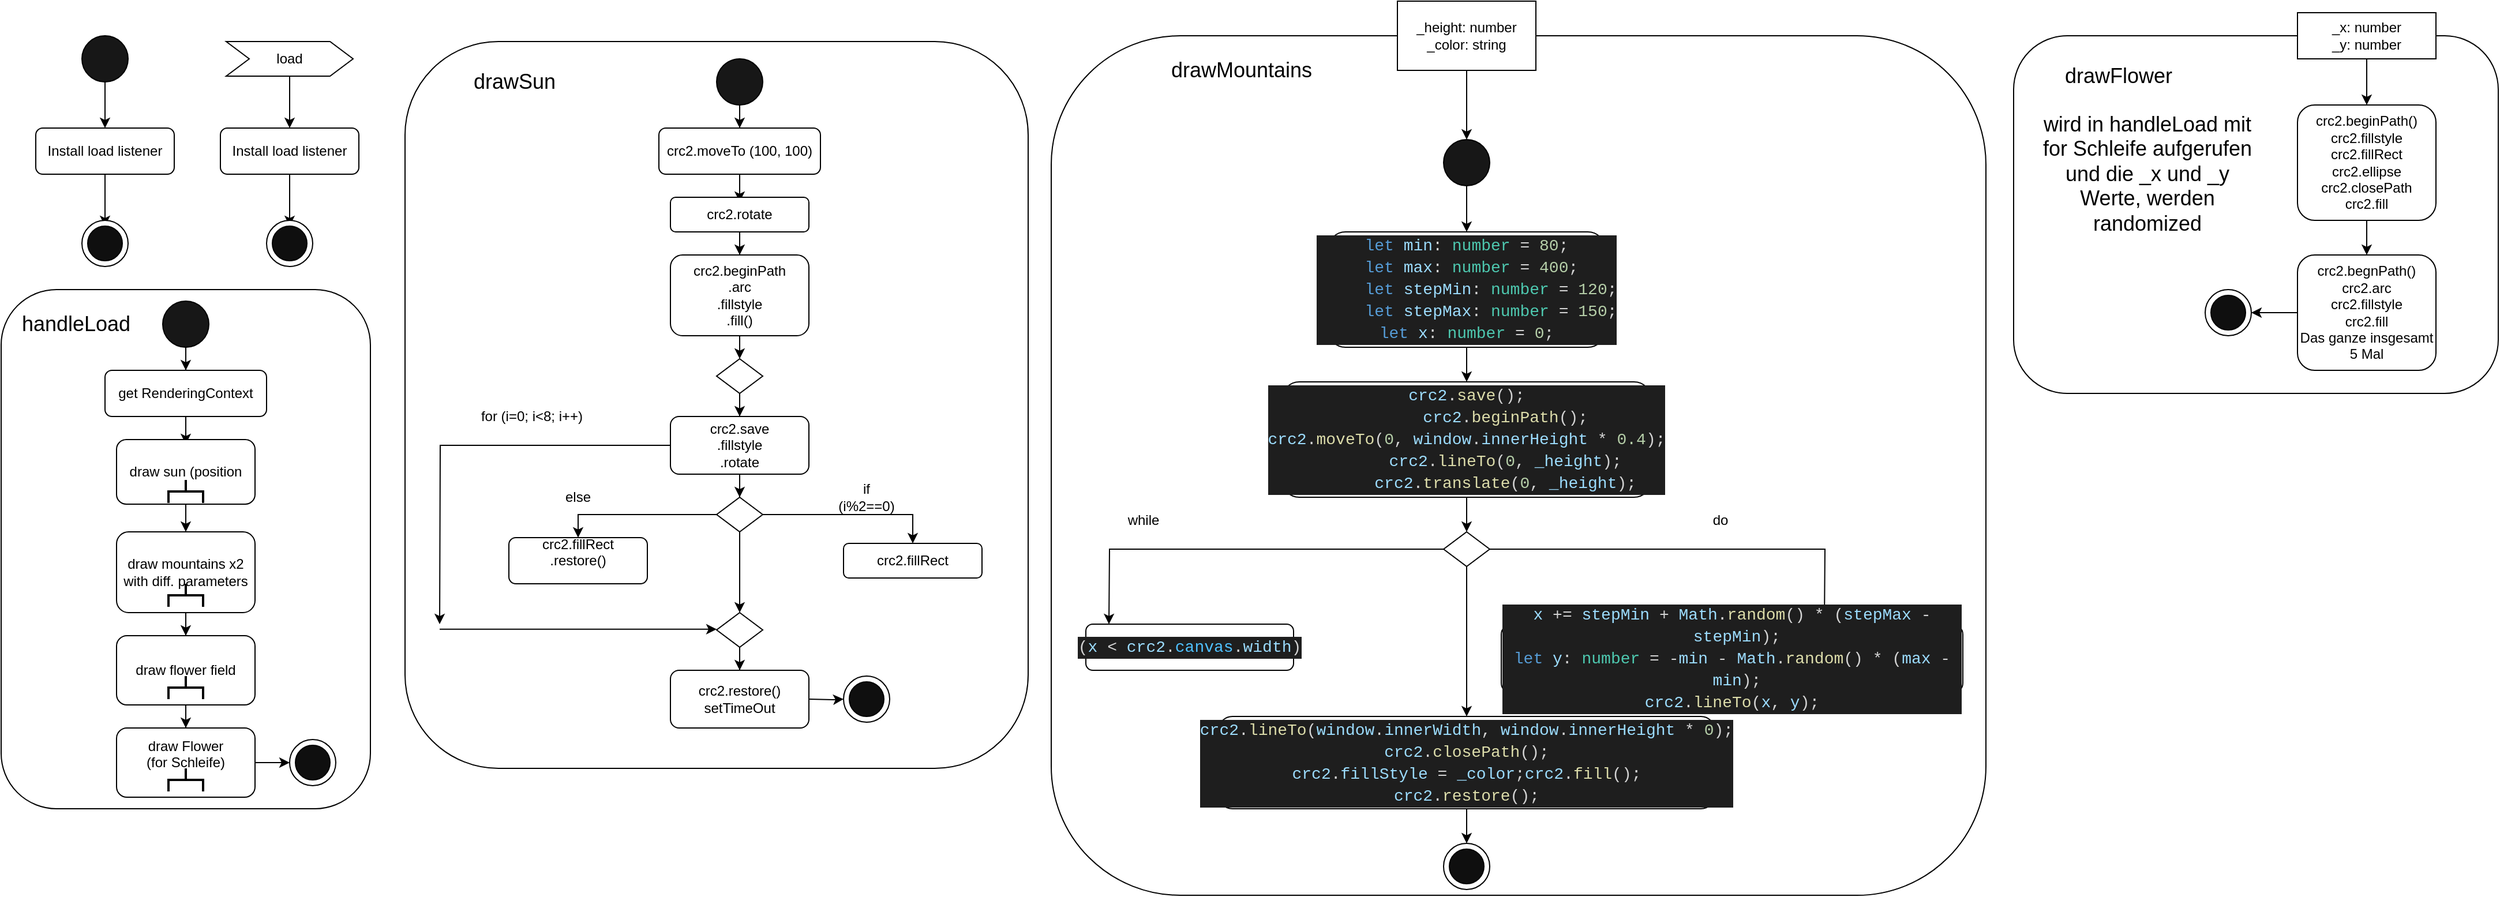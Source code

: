 <mxfile version="14.6.13" type="github">
  <diagram id="giCjuYnIPu_jc2Wl375O" name="Page-1">
    <mxGraphModel dx="992" dy="1100" grid="1" gridSize="10" guides="1" tooltips="1" connect="1" arrows="1" fold="1" page="1" pageScale="1" pageWidth="1169" pageHeight="827" background="none" math="0" shadow="0">
      <root>
        <mxCell id="0" />
        <mxCell id="1" parent="0" />
        <mxCell id="ze6vVhQXxu--CzoZNEg1-6" style="edgeStyle=orthogonalEdgeStyle;rounded=0;orthogonalLoop=1;jettySize=auto;html=1;" parent="1" source="ze6vVhQXxu--CzoZNEg1-1" target="ze6vVhQXxu--CzoZNEg1-5" edge="1">
          <mxGeometry relative="1" as="geometry" />
        </mxCell>
        <mxCell id="ze6vVhQXxu--CzoZNEg1-1" value="" style="ellipse;whiteSpace=wrap;html=1;aspect=fixed;fillColor=#171717;" parent="1" vertex="1">
          <mxGeometry x="80" y="40" width="40" height="40" as="geometry" />
        </mxCell>
        <mxCell id="ze6vVhQXxu--CzoZNEg1-9" style="edgeStyle=orthogonalEdgeStyle;rounded=0;orthogonalLoop=1;jettySize=auto;html=1;entryX=0.5;entryY=0;entryDx=0;entryDy=0;" parent="1" source="ze6vVhQXxu--CzoZNEg1-5" target="ze6vVhQXxu--CzoZNEg1-8" edge="1">
          <mxGeometry relative="1" as="geometry" />
        </mxCell>
        <mxCell id="ze6vVhQXxu--CzoZNEg1-5" value="Install load listener" style="rounded=1;whiteSpace=wrap;html=1;fillColor=#FFFFFF;" parent="1" vertex="1">
          <mxGeometry x="40" y="120" width="120" height="40" as="geometry" />
        </mxCell>
        <mxCell id="ze6vVhQXxu--CzoZNEg1-7" value="" style="ellipse;whiteSpace=wrap;html=1;aspect=fixed;fillColor=#FFFFFF;" parent="1" vertex="1">
          <mxGeometry x="80" y="200" width="40" height="40" as="geometry" />
        </mxCell>
        <mxCell id="ze6vVhQXxu--CzoZNEg1-8" value="" style="ellipse;whiteSpace=wrap;html=1;aspect=fixed;fillColor=#0F0F0F;" parent="1" vertex="1">
          <mxGeometry x="85" y="205" width="30" height="30" as="geometry" />
        </mxCell>
        <mxCell id="ze6vVhQXxu--CzoZNEg1-10" style="edgeStyle=orthogonalEdgeStyle;rounded=0;orthogonalLoop=1;jettySize=auto;html=1;entryX=0.5;entryY=0;entryDx=0;entryDy=0;" parent="1" source="ze6vVhQXxu--CzoZNEg1-11" edge="1">
          <mxGeometry relative="1" as="geometry">
            <mxPoint x="260" y="205" as="targetPoint" />
          </mxGeometry>
        </mxCell>
        <mxCell id="ze6vVhQXxu--CzoZNEg1-11" value="Install load listener" style="rounded=1;whiteSpace=wrap;html=1;fillColor=#FFFFFF;" parent="1" vertex="1">
          <mxGeometry x="200" y="120" width="120" height="40" as="geometry" />
        </mxCell>
        <mxCell id="ze6vVhQXxu--CzoZNEg1-12" value="" style="ellipse;whiteSpace=wrap;html=1;aspect=fixed;fillColor=#FFFFFF;" parent="1" vertex="1">
          <mxGeometry x="240" y="200" width="40" height="40" as="geometry" />
        </mxCell>
        <mxCell id="ze6vVhQXxu--CzoZNEg1-13" value="" style="ellipse;whiteSpace=wrap;html=1;aspect=fixed;fillColor=#0F0F0F;" parent="1" vertex="1">
          <mxGeometry x="245" y="205" width="30" height="30" as="geometry" />
        </mxCell>
        <mxCell id="ze6vVhQXxu--CzoZNEg1-18" style="edgeStyle=orthogonalEdgeStyle;rounded=0;orthogonalLoop=1;jettySize=auto;html=1;" parent="1" source="ze6vVhQXxu--CzoZNEg1-14" target="ze6vVhQXxu--CzoZNEg1-11" edge="1">
          <mxGeometry relative="1" as="geometry" />
        </mxCell>
        <mxCell id="ze6vVhQXxu--CzoZNEg1-14" value="load" style="shape=step;perimeter=stepPerimeter;whiteSpace=wrap;html=1;fixedSize=1;fillColor=#FFFFFF;" parent="1" vertex="1">
          <mxGeometry x="205" y="45" width="110" height="30" as="geometry" />
        </mxCell>
        <mxCell id="ze6vVhQXxu--CzoZNEg1-19" value="" style="rounded=1;whiteSpace=wrap;html=1;fillColor=#FFFFFF;" parent="1" vertex="1">
          <mxGeometry x="10" y="260" width="320" height="450" as="geometry" />
        </mxCell>
        <mxCell id="ze6vVhQXxu--CzoZNEg1-20" value="&lt;font style=&quot;font-size: 18px&quot;&gt;handleLoad&lt;/font&gt;" style="text;html=1;strokeColor=none;fillColor=none;align=center;verticalAlign=middle;whiteSpace=wrap;rounded=0;" parent="1" vertex="1">
          <mxGeometry x="30" y="280" width="90" height="20" as="geometry" />
        </mxCell>
        <mxCell id="ze6vVhQXxu--CzoZNEg1-21" style="edgeStyle=orthogonalEdgeStyle;rounded=0;orthogonalLoop=1;jettySize=auto;html=1;" parent="1" source="ze6vVhQXxu--CzoZNEg1-22" target="ze6vVhQXxu--CzoZNEg1-23" edge="1">
          <mxGeometry relative="1" as="geometry" />
        </mxCell>
        <mxCell id="ze6vVhQXxu--CzoZNEg1-22" value="" style="ellipse;whiteSpace=wrap;html=1;aspect=fixed;fillColor=#171717;" parent="1" vertex="1">
          <mxGeometry x="150" y="270" width="40" height="40" as="geometry" />
        </mxCell>
        <mxCell id="ze6vVhQXxu--CzoZNEg1-25" value="" style="edgeStyle=orthogonalEdgeStyle;rounded=0;orthogonalLoop=1;jettySize=auto;html=1;" parent="1" source="ze6vVhQXxu--CzoZNEg1-23" edge="1">
          <mxGeometry relative="1" as="geometry">
            <mxPoint x="170" y="394.0" as="targetPoint" />
          </mxGeometry>
        </mxCell>
        <mxCell id="ze6vVhQXxu--CzoZNEg1-23" value="get RenderingContext" style="rounded=1;whiteSpace=wrap;html=1;fillColor=#FFFFFF;" parent="1" vertex="1">
          <mxGeometry x="100" y="330" width="140" height="40" as="geometry" />
        </mxCell>
        <mxCell id="ze6vVhQXxu--CzoZNEg1-30" value="" style="edgeStyle=orthogonalEdgeStyle;rounded=0;orthogonalLoop=1;jettySize=auto;html=1;" parent="1" source="ze6vVhQXxu--CzoZNEg1-26" target="ze6vVhQXxu--CzoZNEg1-29" edge="1">
          <mxGeometry relative="1" as="geometry" />
        </mxCell>
        <mxCell id="ze6vVhQXxu--CzoZNEg1-26" value="draw sun (position&lt;br&gt;" style="whiteSpace=wrap;html=1;rounded=1;fillColor=#FFFFFF;" parent="1" vertex="1">
          <mxGeometry x="110" y="390" width="120" height="56" as="geometry" />
        </mxCell>
        <mxCell id="ze6vVhQXxu--CzoZNEg1-28" value="" style="strokeWidth=2;html=1;shape=mxgraph.flowchart.annotation_2;align=left;labelPosition=right;pointerEvents=1;fillColor=#FFFFFF;rotation=90;" parent="1" vertex="1">
          <mxGeometry x="160" y="420" width="20" height="30" as="geometry" />
        </mxCell>
        <mxCell id="ze6vVhQXxu--CzoZNEg1-34" value="" style="edgeStyle=orthogonalEdgeStyle;rounded=0;orthogonalLoop=1;jettySize=auto;html=1;" parent="1" source="ze6vVhQXxu--CzoZNEg1-29" target="ze6vVhQXxu--CzoZNEg1-33" edge="1">
          <mxGeometry relative="1" as="geometry" />
        </mxCell>
        <mxCell id="ze6vVhQXxu--CzoZNEg1-29" value="draw mountains x2&lt;br&gt;with diff. parameters&lt;br&gt;" style="whiteSpace=wrap;html=1;rounded=1;fillColor=#FFFFFF;" parent="1" vertex="1">
          <mxGeometry x="110" y="470" width="120" height="70" as="geometry" />
        </mxCell>
        <mxCell id="ze6vVhQXxu--CzoZNEg1-31" value="" style="strokeWidth=2;html=1;shape=mxgraph.flowchart.annotation_2;align=left;labelPosition=right;pointerEvents=1;fillColor=#FFFFFF;rotation=90;" parent="1" vertex="1">
          <mxGeometry x="160" y="510" width="20" height="30" as="geometry" />
        </mxCell>
        <mxCell id="ze6vVhQXxu--CzoZNEg1-37" value="" style="edgeStyle=orthogonalEdgeStyle;rounded=0;orthogonalLoop=1;jettySize=auto;html=1;" parent="1" source="ze6vVhQXxu--CzoZNEg1-33" target="ze6vVhQXxu--CzoZNEg1-36" edge="1">
          <mxGeometry relative="1" as="geometry" />
        </mxCell>
        <mxCell id="ze6vVhQXxu--CzoZNEg1-33" value="draw flower field&lt;br&gt;" style="whiteSpace=wrap;html=1;rounded=1;fillColor=#FFFFFF;" parent="1" vertex="1">
          <mxGeometry x="110" y="560" width="120" height="60" as="geometry" />
        </mxCell>
        <mxCell id="ze6vVhQXxu--CzoZNEg1-35" value="" style="strokeWidth=2;html=1;shape=mxgraph.flowchart.annotation_2;align=left;labelPosition=right;pointerEvents=1;fillColor=#FFFFFF;rotation=90;" parent="1" vertex="1">
          <mxGeometry x="160" y="590" width="20" height="30" as="geometry" />
        </mxCell>
        <mxCell id="ze6vVhQXxu--CzoZNEg1-41" style="edgeStyle=orthogonalEdgeStyle;rounded=0;orthogonalLoop=1;jettySize=auto;html=1;" parent="1" source="ze6vVhQXxu--CzoZNEg1-36" target="ze6vVhQXxu--CzoZNEg1-39" edge="1">
          <mxGeometry relative="1" as="geometry" />
        </mxCell>
        <mxCell id="ze6vVhQXxu--CzoZNEg1-36" value="draw Flower&lt;br&gt;(for Schleife)&lt;br&gt;&lt;span style=&quot;color: rgba(0 , 0 , 0 , 0) ; font-family: monospace ; font-size: 0px&quot;&gt;%3CmxGraphModel%3E%3Croot%3E%3CmxCell%20id%3D%220%22%2F%3E%3CmxCell%20id%3D%221%22%20parent%3D%220%22%2F%3E%3CmxCell%20id%3D%222%22%20value%3D%22%22%20style%3D%22strokeWidth%3D2%3Bhtml%3D1%3Bshape%3Dmxgraph.flowchart.annotation_2%3Balign%3Dleft%3BlabelPosition%3Dright%3BpointerEvents%3D1%3BfillColor%3D%23FFFFFF%3Brotation%3D90%3B%22%20vertex%3D%221%22%20parent%3D%221%22%3E%3CmxGeometry%20x%3D%22160%22%20y%3D%22600%22%20width%3D%2220%22%20height%3D%2230%22%20as%3D%22geometry%22%2F%3E%3C%2FmxCell%3E%3C%2Froot%3E%3C%2FmxGraphModel%3E&lt;/span&gt;&lt;span style=&quot;color: rgba(0 , 0 , 0 , 0) ; font-family: monospace ; font-size: 0px&quot;&gt;%3CmxGraphModel%3E%3Croot%3E%3CmxCell%20id%3D%220%22%2F%3E%3CmxCell%20id%3D%221%22%20parent%3D%220%22%2F%3E%3CmxCell%20id%3D%222%22%20value%3D%22%22%20style%3D%22strokeWidth%3D2%3Bhtml%3D1%3Bshape%3Dmxgraph.flowchart.annotation_2%3Balign%3Dleft%3BlabelPosition%3Dright%3BpointerEvents%3D1%3BfillColor%3D%23FFFFFF%3Brotation%3D90%3B%22%20vertex%3D%221%22%20parent%3D%221%22%3E%3CmxGeometry%20x%3D%22160%22%20y%3D%22600%22%20width%3D%2220%22%20height%3D%2230%22%20as%3D%22geometry%22%2F%3E%3C%2FmxCell%3E%3C%2Froot%3E%3C%2FmxGraphModel%3E&lt;/span&gt;" style="whiteSpace=wrap;html=1;rounded=1;fillColor=#FFFFFF;" parent="1" vertex="1">
          <mxGeometry x="110" y="640" width="120" height="60" as="geometry" />
        </mxCell>
        <mxCell id="ze6vVhQXxu--CzoZNEg1-38" value="" style="strokeWidth=2;html=1;shape=mxgraph.flowchart.annotation_2;align=left;labelPosition=right;pointerEvents=1;fillColor=#FFFFFF;rotation=90;" parent="1" vertex="1">
          <mxGeometry x="160" y="670" width="20" height="30" as="geometry" />
        </mxCell>
        <mxCell id="ze6vVhQXxu--CzoZNEg1-39" value="" style="ellipse;whiteSpace=wrap;html=1;aspect=fixed;fillColor=#FFFFFF;" parent="1" vertex="1">
          <mxGeometry x="260" y="650" width="40" height="40" as="geometry" />
        </mxCell>
        <mxCell id="ze6vVhQXxu--CzoZNEg1-40" value="" style="ellipse;whiteSpace=wrap;html=1;aspect=fixed;fillColor=#0F0F0F;" parent="1" vertex="1">
          <mxGeometry x="265" y="655" width="30" height="30" as="geometry" />
        </mxCell>
        <mxCell id="yn095QzmWEEOJOkBDvYL-46" value="&lt;span style=&quot;color: rgba(0 , 0 , 0 , 0) ; font-family: monospace ; font-size: 0px&quot;&gt;%3CmxGraphModel%3E%3Croot%3E%3CmxCell%20id%3D%220%22%2F%3E%3CmxCell%20id%3D%221%22%20parent%3D%220%22%2F%3E%3CmxCell%20id%3D%222%22%20value%3D%22drawSun%22%20style%3D%22text%3Bhtml%3D1%3BstrokeColor%3Dnone%3BfillColor%3Dnone%3Balign%3Dcenter%3BverticalAlign%3Dmiddle%3BwhiteSpace%3Dwrap%3Brounded%3D0%3B%22%20vertex%3D%221%22%20parent%3D%221%22%3E%3CmxGeometry%20x%3D%22640%22%20y%3D%2220%22%20width%3D%2290%22%20height%3D%2220%22%20as%3D%22geometry%22%2F%3E%3C%2FmxCell%3E%3CmxCell%20id%3D%223%22%20style%3D%22edgeStyle%3DorthogonalEdgeStyle%3Brounded%3D0%3BorthogonalLoop%3D1%3BjettySize%3Dauto%3Bhtml%3D1%3B%22%20edge%3D%221%22%20source%3D%224%22%20target%3D%226%22%20parent%3D%221%22%3E%3CmxGeometry%20relative%3D%221%22%20as%3D%22geometry%22%2F%3E%3C%2FmxCell%3E%3CmxCell%20id%3D%224%22%20value%3D%22%22%20style%3D%22ellipse%3BwhiteSpace%3Dwrap%3Bhtml%3D1%3Baspect%3Dfixed%3BfillColor%3D%23171717%3B%22%20vertex%3D%221%22%20parent%3D%221%22%3E%3CmxGeometry%20x%3D%22760%22%20y%3D%2210%22%20width%3D%2240%22%20height%3D%2240%22%20as%3D%22geometry%22%2F%3E%3C%2FmxCell%3E%3CmxCell%20id%3D%225%22%20value%3D%22%22%20style%3D%22edgeStyle%3DorthogonalEdgeStyle%3Brounded%3D0%3BorthogonalLoop%3D1%3BjettySize%3Dauto%3Bhtml%3D1%3B%22%20edge%3D%221%22%20source%3D%226%22%20parent%3D%221%22%3E%3CmxGeometry%20relative%3D%221%22%20as%3D%22geometry%22%3E%3CmxPoint%20x%3D%22780%22%20y%3D%22134%22%20as%3D%22targetPoint%22%2F%3E%3C%2FmxGeometry%3E%3C%2FmxCell%3E%3CmxCell%20id%3D%226%22%20value%3D%22crc2.moveTo%20(100%2C%20100)%22%20style%3D%22rounded%3D1%3BwhiteSpace%3Dwrap%3Bhtml%3D1%3BfillColor%3D%23FFFFFF%3B%22%20vertex%3D%221%22%20parent%3D%221%22%3E%3CmxGeometry%20x%3D%22710%22%20y%3D%2270%22%20width%3D%22140%22%20height%3D%2240%22%20as%3D%22geometry%22%2F%3E%3C%2FmxCell%3E%3CmxCell%20id%3D%227%22%20value%3D%22%22%20style%3D%22edgeStyle%3DorthogonalEdgeStyle%3Brounded%3D0%3BorthogonalLoop%3D1%3BjettySize%3Dauto%3Bhtml%3D1%3B%22%20edge%3D%221%22%20source%3D%228%22%20target%3D%2210%22%20parent%3D%221%22%3E%3CmxGeometry%20relative%3D%221%22%20as%3D%22geometry%22%2F%3E%3C%2FmxCell%3E%3CmxCell%20id%3D%228%22%20value%3D%22crc2.rotate%22%20style%3D%22whiteSpace%3Dwrap%3Bhtml%3D1%3Brounded%3D1%3BfillColor%3D%23FFFFFF%3B%22%20vertex%3D%221%22%20parent%3D%221%22%3E%3CmxGeometry%20x%3D%22720%22%20y%3D%22130%22%20width%3D%22120%22%20height%3D%2230%22%20as%3D%22geometry%22%2F%3E%3C%2FmxCell%3E%3CmxCell%20id%3D%229%22%20value%3D%22%22%20style%3D%22edgeStyle%3DorthogonalEdgeStyle%3Brounded%3D0%3BorthogonalLoop%3D1%3BjettySize%3Dauto%3Bhtml%3D1%3B%22%20edge%3D%221%22%20source%3D%2210%22%20parent%3D%221%22%3E%3CmxGeometry%20relative%3D%221%22%20as%3D%22geometry%22%3E%3CmxPoint%20x%3D%22780.059%22%20y%3D%22270.0%22%20as%3D%22targetPoint%22%2F%3E%3C%2FmxGeometry%3E%3C%2FmxCell%3E%3CmxCell%20id%3D%2210%22%20value%3D%22crc2.beginPath%26lt%3Bbr%26gt%3B.arc%26lt%3Bbr%26gt%3B.fillstyle%26lt%3Bbr%26gt%3B.fill()%22%20style%3D%22whiteSpace%3Dwrap%3Bhtml%3D1%3Brounded%3D1%3BfillColor%3D%23FFFFFF%3B%22%20vertex%3D%221%22%20parent%3D%221%22%3E%3CmxGeometry%20x%3D%22720%22%20y%3D%22180%22%20width%3D%22120%22%20height%3D%2270%22%20as%3D%22geometry%22%2F%3E%3C%2FmxCell%3E%3CmxCell%20id%3D%2211%22%20style%3D%22edgeStyle%3DorthogonalEdgeStyle%3Brounded%3D0%3BorthogonalLoop%3D1%3BjettySize%3Dauto%3Bhtml%3D1%3BentryX%3D0.5%3BentryY%3D0%3BentryDx%3D0%3BentryDy%3D0%3B%22%20edge%3D%221%22%20source%3D%2212%22%20target%3D%2215%22%20parent%3D%221%22%3E%3CmxGeometry%20relative%3D%221%22%20as%3D%22geometry%22%2F%3E%3C%2FmxCell%3E%3CmxCell%20id%3D%2212%22%20value%3D%22%22%20style%3D%22rhombus%3BwhiteSpace%3Dwrap%3Bhtml%3D1%3B%22%20vertex%3D%221%22%20parent%3D%221%22%3E%3CmxGeometry%20x%3D%22760%22%20y%3D%22270%22%20width%3D%2240%22%20height%3D%2230%22%20as%3D%22geometry%22%2F%3E%3C%2FmxCell%3E%3CmxCell%20id%3D%2213%22%20style%3D%22edgeStyle%3DorthogonalEdgeStyle%3Brounded%3D0%3BorthogonalLoop%3D1%3BjettySize%3Dauto%3Bhtml%3D1%3BentryX%3D0.5%3BentryY%3D0%3BentryDx%3D0%3BentryDy%3D0%3B%22%20edge%3D%221%22%20source%3D%2215%22%20target%3D%2220%22%20parent%3D%221%22%3E%3CmxGeometry%20relative%3D%221%22%20as%3D%22geometry%22%2F%3E%3C%2FmxCell%3E%3CmxCell%20id%3D%2214%22%20style%3D%22edgeStyle%3DorthogonalEdgeStyle%3Brounded%3D0%3BorthogonalLoop%3D1%3BjettySize%3Dauto%3Bhtml%3D1%3B%22%20edge%3D%221%22%20source%3D%2215%22%20parent%3D%221%22%3E%3CmxGeometry%20relative%3D%221%22%20as%3D%22geometry%22%3E%3CmxPoint%20x%3D%22520%22%20y%3D%22500%22%20as%3D%22targetPoint%22%2F%3E%3C%2FmxGeometry%3E%3C%2FmxCell%3E%3CmxCell%20id%3D%2215%22%20value%3D%22crc2.save%26lt%3Bbr%26gt%3B.fillstyle%26lt%3Bbr%26gt%3B.rotate%22%20style%3D%22whiteSpace%3Dwrap%3Bhtml%3D1%3Brounded%3D1%3BfillColor%3D%23FFFFFF%3B%22%20vertex%3D%221%22%20parent%3D%221%22%3E%3CmxGeometry%20x%3D%22720%22%20y%3D%22320%22%20width%3D%22120%22%20height%3D%2250%22%20as%3D%22geometry%22%2F%3E%3C%2FmxCell%3E%3CmxCell%20id%3D%2216%22%20style%3D%22edgeStyle%3DorthogonalEdgeStyle%3Brounded%3D0%3BorthogonalLoop%3D1%3BjettySize%3Dauto%3Bhtml%3D1%3B%22%20edge%3D%221%22%20source%3D%2220%22%20target%3D%2221%22%20parent%3D%221%22%3E%3CmxGeometry%20relative%3D%221%22%20as%3D%22geometry%22%2F%3E%3C%2FmxCell%3E%3CmxCell%20id%3D%2217%22%20style%3D%22edgeStyle%3DorthogonalEdgeStyle%3Brounded%3D0%3BorthogonalLoop%3D1%3BjettySize%3Dauto%3Bhtml%3D1%3BentryX%3D0.5%3BentryY%3D0%3BentryDx%3D0%3BentryDy%3D0%3B%22%20edge%3D%221%22%20source%3D%2220%22%20target%3D%2223%22%20parent%3D%221%22%3E%3CmxGeometry%20relative%3D%221%22%20as%3D%22geometry%22%2F%3E%3C%2FmxCell%3E%3CmxCell%20id%3D%2218%22%20style%3D%22edgeStyle%3DorthogonalEdgeStyle%3Brounded%3D0%3BorthogonalLoop%3D1%3BjettySize%3Dauto%3Bhtml%3D1%3BentryX%3D0.5%3BentryY%3D0%3BentryDx%3D0%3BentryDy%3D0%3BstartArrow%3Dnone%3B%22%20edge%3D%221%22%20source%3D%2228%22%20target%3D%2225%22%20parent%3D%221%22%3E%3CmxGeometry%20relative%3D%221%22%20as%3D%22geometry%22%2F%3E%3C%2FmxCell%3E%3CmxCell%20id%3D%2219%22%20style%3D%22edgeStyle%3DorthogonalEdgeStyle%3Brounded%3D0%3BorthogonalLoop%3D1%3BjettySize%3Dauto%3Bhtml%3D1%3BentryX%3D0.5%3BentryY%3D0%3BentryDx%3D0%3BentryDy%3D0%3B%22%20edge%3D%221%22%20source%3D%2220%22%20target%3D%2228%22%20parent%3D%221%22%3E%3CmxGeometry%20relative%3D%221%22%20as%3D%22geometry%22%2F%3E%3C%2FmxCell%3E%3CmxCell%20id%3D%2220%22%20value%3D%22%22%20style%3D%22rhombus%3BwhiteSpace%3Dwrap%3Bhtml%3D1%3B%22%20vertex%3D%221%22%20parent%3D%221%22%3E%3CmxGeometry%20x%3D%22760%22%20y%3D%22390%22%20width%3D%2240%22%20height%3D%2230%22%20as%3D%22geometry%22%2F%3E%3C%2FmxCell%3E%3CmxCell%20id%3D%2221%22%20value%3D%22crc2.fillRect%26lt%3Bspan%20style%3D%26quot%3Bcolor%3A%20rgba(0%20%2C%200%20%2C%200%20%2C%200)%20%3B%20font-family%3A%20monospace%20%3B%20font-size%3A%200px%26quot%3B%26gt%3B%253CmxGraphModel%253E%253Croot%253E%253CmxCell%2520id%253D%25220%2522%252F%253E%253CmxCell%2520id%253D%25221%2522%2520parent%253D%25220%2522%252F%253E%253CmxCell%2520id%253D%25222%2522%2520value%253D%2522crc2.rotate%2522%2520style%253D%2522whiteSpace%253Dwrap%253Bhtml%253D1%253Brounded%253D1%253BfillColor%253D%2523FFFFFF%253B%2522%2520vertex%253D%25221%2522%2520parent%253D%25221%2522%253E%253CmxGeometry%2520x%253D%2522720%2522%2520y%253D%2522130%2522%2520width%253D%2522120%2522%2520height%253D%252230%2522%2520as%253D%2522geometry%2522%252F%253E%253C%252FmxCell%253E%253C%252Froot%253E%253C%252FmxGraphModel%253E%26lt%3B%2Fspan%26gt%3B%22%20style%3D%22whiteSpace%3Dwrap%3Bhtml%3D1%3Brounded%3D1%3BfillColor%3D%23FFFFFF%3B%22%20vertex%3D%221%22%20parent%3D%221%22%3E%3CmxGeometry%20x%3D%22870%22%20y%3D%22430%22%20width%3D%22120%22%20height%3D%2230%22%20as%3D%22geometry%22%2F%3E%3C%2FmxCell%3E%3CmxCell%20id%3D%2222%22%20value%3D%22if%20(i%252%3D%3D0)%22%20style%3D%22text%3Bhtml%3D1%3BstrokeColor%3Dnone%3BfillColor%3Dnone%3Balign%3Dcenter%3BverticalAlign%3Dmiddle%3BwhiteSpace%3Dwrap%3Brounded%3D0%3B%22%20vertex%3D%221%22%20parent%3D%221%22%3E%3CmxGeometry%20x%3D%22870%22%20y%3D%22380%22%20width%3D%2240%22%20height%3D%2220%22%20as%3D%22geometry%22%2F%3E%3C%2FmxCell%3E%3CmxCell%20id%3D%2223%22%20value%3D%22crc2.fillRect%26lt%3Bbr%26gt%3B.restore()%26lt%3Bbr%26gt%3B%26lt%3Bspan%20style%3D%26quot%3Bcolor%3A%20rgba(0%20%2C%200%20%2C%200%20%2C%200)%20%3B%20font-family%3A%20monospace%20%3B%20font-size%3A%200px%26quot%3B%26gt%3B.restore%253CmxGraphModel%253E%253Croot%253E%253CmxCell%2520id%253D%25220%2522%252F%253E%253CmxCell%2520id%253D%25221%2522%2520parent%253D%25220%2522%252F%253E%253CmxCell%2520id%253D%25222%2522%2520value%253D%2522crc2.rotate%2522%2520style%253D%2522whiteSpace%253Dwrap%253Bhtml%253D1%253Brounded%253D1%253BfillColor%253D%2523FFFFFF%253B%2522%2520vertex%253D%25221%2522%2520parent%253D%25221%2522%253E%253CmxGeometry%2520x%253D%2522720%2522%2520y%253D%2522130%2522%2520width%253D%2522120%2522%2520height%253D%252230%2522%2520as%253D%2522geometry%2522%252F%253E%253C%252FmxCell%253E%253C%252Froot%253E%253C%252FmxGraphModel%253%26lt%3B%2Fspan%26gt%3B%22%20style%3D%22whiteSpace%3Dwrap%3Bhtml%3D1%3Brounded%3D1%3BfillColor%3D%23FFFFFF%3B%22%20vertex%3D%221%22%20parent%3D%221%22%3E%3CmxGeometry%20x%3D%22580%22%20y%3D%22425%22%20width%3D%22120%22%20height%3D%2240%22%20as%3D%22geometry%22%2F%3E%3C%2FmxCell%3E%3CmxCell%20id%3D%2224%22%20value%3D%22else%22%20style%3D%22text%3Bhtml%3D1%3BstrokeColor%3Dnone%3BfillColor%3Dnone%3Balign%3Dcenter%3BverticalAlign%3Dmiddle%3BwhiteSpace%3Dwrap%3Brounded%3D0%3B%22%20vertex%3D%221%22%20parent%3D%221%22%3E%3CmxGeometry%20x%3D%22620%22%20y%3D%22380%22%20width%3D%2240%22%20height%3D%2220%22%20as%3D%22geometry%22%2F%3E%3C%2FmxCell%3E%3CmxCell%20id%3D%2225%22%20value%3D%22crc2.restore()%26lt%3Bbr%26gt%3BsetTimeOut%22%20style%3D%22whiteSpace%3Dwrap%3Bhtml%3D1%3Brounded%3D1%3BfillColor%3D%23FFFFFF%3B%22%20vertex%3D%221%22%20parent%3D%221%22%3E%3CmxGeometry%20x%3D%22720%22%20y%3D%22540%22%20width%3D%22120%22%20height%3D%2250%22%20as%3D%22geometry%22%2F%3E%3C%2FmxCell%3E%3CmxCell%20id%3D%2226%22%20style%3D%22edgeStyle%3DorthogonalEdgeStyle%3Brounded%3D0%3BorthogonalLoop%3D1%3BjettySize%3Dauto%3Bhtml%3D1%3BentryX%3D0%3BentryY%3D0.5%3BentryDx%3D0%3BentryDy%3D0%3B%22%20edge%3D%221%22%20parent%3D%221%22%3E%3CmxGeometry%20relative%3D%221%22%20as%3D%22geometry%22%3E%3CmxPoint%20x%3D%22520%22%20y%3D%22504.41%22%20as%3D%22sourcePoint%22%2F%3E%3CmxPoint%20x%3D%22760%22%20y%3D%22504.41%22%20as%3D%22targetPoint%22%2F%3E%3C%2FmxGeometry%3E%3C%2FmxCell%3E%3CmxCell%20id%3D%2227%22%20value%3D%22for%20(i%3D0%3B%20i%26amp%3Blt%3B8%3B%20i%2B%2B)%22%20style%3D%22text%3Bhtml%3D1%3BstrokeColor%3Dnone%3BfillColor%3Dnone%3Balign%3Dcenter%3BverticalAlign%3Dmiddle%3BwhiteSpace%3Dwrap%3Brounded%3D0%3B%22%20vertex%3D%221%22%20parent%3D%221%22%3E%3CmxGeometry%20x%3D%22510%22%20y%3D%22300%22%20width%3D%22180%22%20height%3D%2240%22%20as%3D%22geometry%22%2F%3E%3C%2FmxCell%3E%3CmxCell%20id%3D%2228%22%20value%3D%22%22%20style%3D%22rhombus%3BwhiteSpace%3Dwrap%3Bhtml%3D1%3B%22%20vertex%3D%221%22%20parent%3D%221%22%3E%3CmxGeometry%20x%3D%22760%22%20y%3D%22490%22%20width%3D%2240%22%20height%3D%2230%22%20as%3D%22geometry%22%2F%3E%3C%2FmxCell%3E%3C%2Froot%3E%3C%2FmxGraphModel%3E&lt;/span&gt;" style="rounded=1;whiteSpace=wrap;html=1;" parent="1" vertex="1">
          <mxGeometry x="360" y="45" width="540" height="630" as="geometry" />
        </mxCell>
        <mxCell id="yn095QzmWEEOJOkBDvYL-47" value="&lt;font style=&quot;font-size: 18px&quot;&gt;drawSun&lt;/font&gt;" style="text;html=1;strokeColor=none;fillColor=none;align=center;verticalAlign=middle;whiteSpace=wrap;rounded=0;" parent="1" vertex="1">
          <mxGeometry x="410" y="70" width="90" height="20" as="geometry" />
        </mxCell>
        <mxCell id="yn095QzmWEEOJOkBDvYL-48" style="edgeStyle=orthogonalEdgeStyle;rounded=0;orthogonalLoop=1;jettySize=auto;html=1;" parent="1" source="yn095QzmWEEOJOkBDvYL-49" target="yn095QzmWEEOJOkBDvYL-51" edge="1">
          <mxGeometry relative="1" as="geometry" />
        </mxCell>
        <mxCell id="yn095QzmWEEOJOkBDvYL-49" value="" style="ellipse;whiteSpace=wrap;html=1;aspect=fixed;fillColor=#171717;" parent="1" vertex="1">
          <mxGeometry x="630" y="60" width="40" height="40" as="geometry" />
        </mxCell>
        <mxCell id="yn095QzmWEEOJOkBDvYL-50" value="" style="edgeStyle=orthogonalEdgeStyle;rounded=0;orthogonalLoop=1;jettySize=auto;html=1;" parent="1" source="yn095QzmWEEOJOkBDvYL-51" edge="1">
          <mxGeometry relative="1" as="geometry">
            <mxPoint x="650" y="184" as="targetPoint" />
          </mxGeometry>
        </mxCell>
        <mxCell id="yn095QzmWEEOJOkBDvYL-51" value="crc2.moveTo (100, 100)" style="rounded=1;whiteSpace=wrap;html=1;fillColor=#FFFFFF;" parent="1" vertex="1">
          <mxGeometry x="580" y="120" width="140" height="40" as="geometry" />
        </mxCell>
        <mxCell id="yn095QzmWEEOJOkBDvYL-52" value="" style="edgeStyle=orthogonalEdgeStyle;rounded=0;orthogonalLoop=1;jettySize=auto;html=1;" parent="1" source="yn095QzmWEEOJOkBDvYL-53" target="yn095QzmWEEOJOkBDvYL-55" edge="1">
          <mxGeometry relative="1" as="geometry" />
        </mxCell>
        <mxCell id="yn095QzmWEEOJOkBDvYL-53" value="crc2.rotate" style="whiteSpace=wrap;html=1;rounded=1;fillColor=#FFFFFF;" parent="1" vertex="1">
          <mxGeometry x="590" y="180" width="120" height="30" as="geometry" />
        </mxCell>
        <mxCell id="yn095QzmWEEOJOkBDvYL-54" value="" style="edgeStyle=orthogonalEdgeStyle;rounded=0;orthogonalLoop=1;jettySize=auto;html=1;" parent="1" source="yn095QzmWEEOJOkBDvYL-55" edge="1">
          <mxGeometry relative="1" as="geometry">
            <mxPoint x="650.059" y="320.0" as="targetPoint" />
          </mxGeometry>
        </mxCell>
        <mxCell id="yn095QzmWEEOJOkBDvYL-55" value="crc2.beginPath&lt;br&gt;.arc&lt;br&gt;.fillstyle&lt;br&gt;.fill()" style="whiteSpace=wrap;html=1;rounded=1;fillColor=#FFFFFF;" parent="1" vertex="1">
          <mxGeometry x="590" y="230" width="120" height="70" as="geometry" />
        </mxCell>
        <mxCell id="yn095QzmWEEOJOkBDvYL-56" style="edgeStyle=orthogonalEdgeStyle;rounded=0;orthogonalLoop=1;jettySize=auto;html=1;entryX=0.5;entryY=0;entryDx=0;entryDy=0;" parent="1" source="yn095QzmWEEOJOkBDvYL-57" target="yn095QzmWEEOJOkBDvYL-60" edge="1">
          <mxGeometry relative="1" as="geometry" />
        </mxCell>
        <mxCell id="yn095QzmWEEOJOkBDvYL-57" value="" style="rhombus;whiteSpace=wrap;html=1;" parent="1" vertex="1">
          <mxGeometry x="630" y="320" width="40" height="30" as="geometry" />
        </mxCell>
        <mxCell id="yn095QzmWEEOJOkBDvYL-58" style="edgeStyle=orthogonalEdgeStyle;rounded=0;orthogonalLoop=1;jettySize=auto;html=1;entryX=0.5;entryY=0;entryDx=0;entryDy=0;" parent="1" source="yn095QzmWEEOJOkBDvYL-60" target="yn095QzmWEEOJOkBDvYL-65" edge="1">
          <mxGeometry relative="1" as="geometry" />
        </mxCell>
        <mxCell id="yn095QzmWEEOJOkBDvYL-59" style="edgeStyle=orthogonalEdgeStyle;rounded=0;orthogonalLoop=1;jettySize=auto;html=1;" parent="1" source="yn095QzmWEEOJOkBDvYL-60" edge="1">
          <mxGeometry relative="1" as="geometry">
            <mxPoint x="390" y="550" as="targetPoint" />
          </mxGeometry>
        </mxCell>
        <mxCell id="yn095QzmWEEOJOkBDvYL-60" value="crc2.save&lt;br&gt;.fillstyle&lt;br&gt;.rotate" style="whiteSpace=wrap;html=1;rounded=1;fillColor=#FFFFFF;" parent="1" vertex="1">
          <mxGeometry x="590" y="370" width="120" height="50" as="geometry" />
        </mxCell>
        <mxCell id="yn095QzmWEEOJOkBDvYL-61" style="edgeStyle=orthogonalEdgeStyle;rounded=0;orthogonalLoop=1;jettySize=auto;html=1;" parent="1" source="yn095QzmWEEOJOkBDvYL-65" target="yn095QzmWEEOJOkBDvYL-66" edge="1">
          <mxGeometry relative="1" as="geometry" />
        </mxCell>
        <mxCell id="yn095QzmWEEOJOkBDvYL-62" style="edgeStyle=orthogonalEdgeStyle;rounded=0;orthogonalLoop=1;jettySize=auto;html=1;entryX=0.5;entryY=0;entryDx=0;entryDy=0;" parent="1" source="yn095QzmWEEOJOkBDvYL-65" target="yn095QzmWEEOJOkBDvYL-68" edge="1">
          <mxGeometry relative="1" as="geometry" />
        </mxCell>
        <mxCell id="yn095QzmWEEOJOkBDvYL-63" style="edgeStyle=orthogonalEdgeStyle;rounded=0;orthogonalLoop=1;jettySize=auto;html=1;entryX=0.5;entryY=0;entryDx=0;entryDy=0;startArrow=none;" parent="1" source="yn095QzmWEEOJOkBDvYL-73" target="yn095QzmWEEOJOkBDvYL-70" edge="1">
          <mxGeometry relative="1" as="geometry" />
        </mxCell>
        <mxCell id="yn095QzmWEEOJOkBDvYL-64" style="edgeStyle=orthogonalEdgeStyle;rounded=0;orthogonalLoop=1;jettySize=auto;html=1;entryX=0.5;entryY=0;entryDx=0;entryDy=0;" parent="1" source="yn095QzmWEEOJOkBDvYL-65" target="yn095QzmWEEOJOkBDvYL-73" edge="1">
          <mxGeometry relative="1" as="geometry" />
        </mxCell>
        <mxCell id="yn095QzmWEEOJOkBDvYL-65" value="" style="rhombus;whiteSpace=wrap;html=1;" parent="1" vertex="1">
          <mxGeometry x="630" y="440" width="40" height="30" as="geometry" />
        </mxCell>
        <mxCell id="yn095QzmWEEOJOkBDvYL-66" value="crc2.fillRect&lt;span style=&quot;color: rgba(0 , 0 , 0 , 0) ; font-family: monospace ; font-size: 0px&quot;&gt;%3CmxGraphModel%3E%3Croot%3E%3CmxCell%20id%3D%220%22%2F%3E%3CmxCell%20id%3D%221%22%20parent%3D%220%22%2F%3E%3CmxCell%20id%3D%222%22%20value%3D%22crc2.rotate%22%20style%3D%22whiteSpace%3Dwrap%3Bhtml%3D1%3Brounded%3D1%3BfillColor%3D%23FFFFFF%3B%22%20vertex%3D%221%22%20parent%3D%221%22%3E%3CmxGeometry%20x%3D%22720%22%20y%3D%22130%22%20width%3D%22120%22%20height%3D%2230%22%20as%3D%22geometry%22%2F%3E%3C%2FmxCell%3E%3C%2Froot%3E%3C%2FmxGraphModel%3E&lt;/span&gt;" style="whiteSpace=wrap;html=1;rounded=1;fillColor=#FFFFFF;" parent="1" vertex="1">
          <mxGeometry x="740" y="480" width="120" height="30" as="geometry" />
        </mxCell>
        <mxCell id="yn095QzmWEEOJOkBDvYL-67" value="if (i%2==0)" style="text;html=1;strokeColor=none;fillColor=none;align=center;verticalAlign=middle;whiteSpace=wrap;rounded=0;" parent="1" vertex="1">
          <mxGeometry x="740" y="430" width="40" height="20" as="geometry" />
        </mxCell>
        <mxCell id="yn095QzmWEEOJOkBDvYL-68" value="crc2.fillRect&lt;br&gt;.restore()&lt;br&gt;&lt;span style=&quot;color: rgba(0 , 0 , 0 , 0) ; font-family: monospace ; font-size: 0px&quot;&gt;.restore%3CmxGraphModel%3E%3Croot%3E%3CmxCell%20id%3D%220%22%2F%3E%3CmxCell%20id%3D%221%22%20parent%3D%220%22%2F%3E%3CmxCell%20id%3D%222%22%20value%3D%22crc2.rotate%22%20style%3D%22whiteSpace%3Dwrap%3Bhtml%3D1%3Brounded%3D1%3BfillColor%3D%23FFFFFF%3B%22%20vertex%3D%221%22%20parent%3D%221%22%3E%3CmxGeometry%20x%3D%22720%22%20y%3D%22130%22%20width%3D%22120%22%20height%3D%2230%22%20as%3D%22geometry%22%2F%3E%3C%2FmxCell%3E%3C%2Froot%3E%3C%2FmxGraphModel%3&lt;/span&gt;" style="whiteSpace=wrap;html=1;rounded=1;fillColor=#FFFFFF;" parent="1" vertex="1">
          <mxGeometry x="450" y="475" width="120" height="40" as="geometry" />
        </mxCell>
        <mxCell id="yn095QzmWEEOJOkBDvYL-69" value="else" style="text;html=1;strokeColor=none;fillColor=none;align=center;verticalAlign=middle;whiteSpace=wrap;rounded=0;" parent="1" vertex="1">
          <mxGeometry x="490" y="430" width="40" height="20" as="geometry" />
        </mxCell>
        <mxCell id="yn095QzmWEEOJOkBDvYL-70" value="crc2.restore()&lt;br&gt;setTimeOut" style="whiteSpace=wrap;html=1;rounded=1;fillColor=#FFFFFF;" parent="1" vertex="1">
          <mxGeometry x="590" y="590" width="120" height="50" as="geometry" />
        </mxCell>
        <mxCell id="yn095QzmWEEOJOkBDvYL-71" style="edgeStyle=orthogonalEdgeStyle;rounded=0;orthogonalLoop=1;jettySize=auto;html=1;entryX=0;entryY=0.5;entryDx=0;entryDy=0;" parent="1" edge="1">
          <mxGeometry relative="1" as="geometry">
            <mxPoint x="390" y="554.41" as="sourcePoint" />
            <mxPoint x="630" y="554.41" as="targetPoint" />
          </mxGeometry>
        </mxCell>
        <mxCell id="yn095QzmWEEOJOkBDvYL-72" value="for (i=0; i&amp;lt;8; i++)" style="text;html=1;strokeColor=none;fillColor=none;align=center;verticalAlign=middle;whiteSpace=wrap;rounded=0;" parent="1" vertex="1">
          <mxGeometry x="380" y="350" width="180" height="40" as="geometry" />
        </mxCell>
        <mxCell id="yn095QzmWEEOJOkBDvYL-73" value="" style="rhombus;whiteSpace=wrap;html=1;" parent="1" vertex="1">
          <mxGeometry x="630" y="540" width="40" height="30" as="geometry" />
        </mxCell>
        <mxCell id="yn095QzmWEEOJOkBDvYL-74" style="edgeStyle=orthogonalEdgeStyle;rounded=0;orthogonalLoop=1;jettySize=auto;html=1;" parent="1" target="yn095QzmWEEOJOkBDvYL-75" edge="1">
          <mxGeometry relative="1" as="geometry">
            <mxPoint x="710" y="615" as="sourcePoint" />
          </mxGeometry>
        </mxCell>
        <mxCell id="yn095QzmWEEOJOkBDvYL-75" value="" style="ellipse;whiteSpace=wrap;html=1;aspect=fixed;fillColor=#FFFFFF;" parent="1" vertex="1">
          <mxGeometry x="740" y="595" width="40" height="40" as="geometry" />
        </mxCell>
        <mxCell id="yn095QzmWEEOJOkBDvYL-76" value="" style="ellipse;whiteSpace=wrap;html=1;aspect=fixed;fillColor=#0F0F0F;" parent="1" vertex="1">
          <mxGeometry x="745" y="600" width="30" height="30" as="geometry" />
        </mxCell>
        <mxCell id="yn095QzmWEEOJOkBDvYL-98" value="&lt;span style=&quot;color: rgba(0 , 0 , 0 , 0) ; font-family: monospace ; font-size: 0px&quot;&gt;%3CmxGraphModel%3E%3Croot%3E%3CmxCell%20id%3D%220%22%2F%3E%3CmxCell%20id%3D%221%22%20parent%3D%220%22%2F%3E%3CmxCell%20id%3D%222%22%20value%3D%22drawSun%22%20style%3D%22text%3Bhtml%3D1%3BstrokeColor%3Dnone%3BfillColor%3Dnone%3Balign%3Dcenter%3BverticalAlign%3Dmiddle%3BwhiteSpace%3Dwrap%3Brounded%3D0%3B%22%20vertex%3D%221%22%20parent%3D%221%22%3E%3CmxGeometry%20x%3D%22640%22%20y%3D%2220%22%20width%3D%2290%22%20height%3D%2220%22%20as%3D%22geometry%22%2F%3E%3C%2FmxCell%3E%3CmxCell%20id%3D%223%22%20style%3D%22edgeStyle%3DorthogonalEdgeStyle%3Brounded%3D0%3BorthogonalLoop%3D1%3BjettySize%3Dauto%3Bhtml%3D1%3B%22%20edge%3D%221%22%20source%3D%224%22%20target%3D%226%22%20parent%3D%221%22%3E%3CmxGeometry%20relative%3D%221%22%20as%3D%22geometry%22%2F%3E%3C%2FmxCell%3E%3CmxCell%20id%3D%224%22%20value%3D%22%22%20style%3D%22ellipse%3BwhiteSpace%3Dwrap%3Bhtml%3D1%3Baspect%3Dfixed%3BfillColor%3D%23171717%3B%22%20vertex%3D%221%22%20parent%3D%221%22%3E%3CmxGeometry%20x%3D%22760%22%20y%3D%2210%22%20width%3D%2240%22%20height%3D%2240%22%20as%3D%22geometry%22%2F%3E%3C%2FmxCell%3E%3CmxCell%20id%3D%225%22%20value%3D%22%22%20style%3D%22edgeStyle%3DorthogonalEdgeStyle%3Brounded%3D0%3BorthogonalLoop%3D1%3BjettySize%3Dauto%3Bhtml%3D1%3B%22%20edge%3D%221%22%20source%3D%226%22%20parent%3D%221%22%3E%3CmxGeometry%20relative%3D%221%22%20as%3D%22geometry%22%3E%3CmxPoint%20x%3D%22780%22%20y%3D%22134%22%20as%3D%22targetPoint%22%2F%3E%3C%2FmxGeometry%3E%3C%2FmxCell%3E%3CmxCell%20id%3D%226%22%20value%3D%22crc2.moveTo%20(100%2C%20100)%22%20style%3D%22rounded%3D1%3BwhiteSpace%3Dwrap%3Bhtml%3D1%3BfillColor%3D%23FFFFFF%3B%22%20vertex%3D%221%22%20parent%3D%221%22%3E%3CmxGeometry%20x%3D%22710%22%20y%3D%2270%22%20width%3D%22140%22%20height%3D%2240%22%20as%3D%22geometry%22%2F%3E%3C%2FmxCell%3E%3CmxCell%20id%3D%227%22%20value%3D%22%22%20style%3D%22edgeStyle%3DorthogonalEdgeStyle%3Brounded%3D0%3BorthogonalLoop%3D1%3BjettySize%3Dauto%3Bhtml%3D1%3B%22%20edge%3D%221%22%20source%3D%228%22%20target%3D%2210%22%20parent%3D%221%22%3E%3CmxGeometry%20relative%3D%221%22%20as%3D%22geometry%22%2F%3E%3C%2FmxCell%3E%3CmxCell%20id%3D%228%22%20value%3D%22crc2.rotate%22%20style%3D%22whiteSpace%3Dwrap%3Bhtml%3D1%3Brounded%3D1%3BfillColor%3D%23FFFFFF%3B%22%20vertex%3D%221%22%20parent%3D%221%22%3E%3CmxGeometry%20x%3D%22720%22%20y%3D%22130%22%20width%3D%22120%22%20height%3D%2230%22%20as%3D%22geometry%22%2F%3E%3C%2FmxCell%3E%3CmxCell%20id%3D%229%22%20value%3D%22%22%20style%3D%22edgeStyle%3DorthogonalEdgeStyle%3Brounded%3D0%3BorthogonalLoop%3D1%3BjettySize%3Dauto%3Bhtml%3D1%3B%22%20edge%3D%221%22%20source%3D%2210%22%20parent%3D%221%22%3E%3CmxGeometry%20relative%3D%221%22%20as%3D%22geometry%22%3E%3CmxPoint%20x%3D%22780.059%22%20y%3D%22270.0%22%20as%3D%22targetPoint%22%2F%3E%3C%2FmxGeometry%3E%3C%2FmxCell%3E%3CmxCell%20id%3D%2210%22%20value%3D%22crc2.beginPath%26lt%3Bbr%26gt%3B.arc%26lt%3Bbr%26gt%3B.fillstyle%26lt%3Bbr%26gt%3B.fill()%22%20style%3D%22whiteSpace%3Dwrap%3Bhtml%3D1%3Brounded%3D1%3BfillColor%3D%23FFFFFF%3B%22%20vertex%3D%221%22%20parent%3D%221%22%3E%3CmxGeometry%20x%3D%22720%22%20y%3D%22180%22%20width%3D%22120%22%20height%3D%2270%22%20as%3D%22geometry%22%2F%3E%3C%2FmxCell%3E%3CmxCell%20id%3D%2211%22%20style%3D%22edgeStyle%3DorthogonalEdgeStyle%3Brounded%3D0%3BorthogonalLoop%3D1%3BjettySize%3Dauto%3Bhtml%3D1%3BentryX%3D0.5%3BentryY%3D0%3BentryDx%3D0%3BentryDy%3D0%3B%22%20edge%3D%221%22%20source%3D%2212%22%20target%3D%2215%22%20parent%3D%221%22%3E%3CmxGeometry%20relative%3D%221%22%20as%3D%22geometry%22%2F%3E%3C%2FmxCell%3E%3CmxCell%20id%3D%2212%22%20value%3D%22%22%20style%3D%22rhombus%3BwhiteSpace%3Dwrap%3Bhtml%3D1%3B%22%20vertex%3D%221%22%20parent%3D%221%22%3E%3CmxGeometry%20x%3D%22760%22%20y%3D%22270%22%20width%3D%2240%22%20height%3D%2230%22%20as%3D%22geometry%22%2F%3E%3C%2FmxCell%3E%3CmxCell%20id%3D%2213%22%20style%3D%22edgeStyle%3DorthogonalEdgeStyle%3Brounded%3D0%3BorthogonalLoop%3D1%3BjettySize%3Dauto%3Bhtml%3D1%3BentryX%3D0.5%3BentryY%3D0%3BentryDx%3D0%3BentryDy%3D0%3B%22%20edge%3D%221%22%20source%3D%2215%22%20target%3D%2220%22%20parent%3D%221%22%3E%3CmxGeometry%20relative%3D%221%22%20as%3D%22geometry%22%2F%3E%3C%2FmxCell%3E%3CmxCell%20id%3D%2214%22%20style%3D%22edgeStyle%3DorthogonalEdgeStyle%3Brounded%3D0%3BorthogonalLoop%3D1%3BjettySize%3Dauto%3Bhtml%3D1%3B%22%20edge%3D%221%22%20source%3D%2215%22%20parent%3D%221%22%3E%3CmxGeometry%20relative%3D%221%22%20as%3D%22geometry%22%3E%3CmxPoint%20x%3D%22520%22%20y%3D%22500%22%20as%3D%22targetPoint%22%2F%3E%3C%2FmxGeometry%3E%3C%2FmxCell%3E%3CmxCell%20id%3D%2215%22%20value%3D%22crc2.save%26lt%3Bbr%26gt%3B.fillstyle%26lt%3Bbr%26gt%3B.rotate%22%20style%3D%22whiteSpace%3Dwrap%3Bhtml%3D1%3Brounded%3D1%3BfillColor%3D%23FFFFFF%3B%22%20vertex%3D%221%22%20parent%3D%221%22%3E%3CmxGeometry%20x%3D%22720%22%20y%3D%22320%22%20width%3D%22120%22%20height%3D%2250%22%20as%3D%22geometry%22%2F%3E%3C%2FmxCell%3E%3CmxCell%20id%3D%2216%22%20style%3D%22edgeStyle%3DorthogonalEdgeStyle%3Brounded%3D0%3BorthogonalLoop%3D1%3BjettySize%3Dauto%3Bhtml%3D1%3B%22%20edge%3D%221%22%20source%3D%2220%22%20target%3D%2221%22%20parent%3D%221%22%3E%3CmxGeometry%20relative%3D%221%22%20as%3D%22geometry%22%2F%3E%3C%2FmxCell%3E%3CmxCell%20id%3D%2217%22%20style%3D%22edgeStyle%3DorthogonalEdgeStyle%3Brounded%3D0%3BorthogonalLoop%3D1%3BjettySize%3Dauto%3Bhtml%3D1%3BentryX%3D0.5%3BentryY%3D0%3BentryDx%3D0%3BentryDy%3D0%3B%22%20edge%3D%221%22%20source%3D%2220%22%20target%3D%2223%22%20parent%3D%221%22%3E%3CmxGeometry%20relative%3D%221%22%20as%3D%22geometry%22%2F%3E%3C%2FmxCell%3E%3CmxCell%20id%3D%2218%22%20style%3D%22edgeStyle%3DorthogonalEdgeStyle%3Brounded%3D0%3BorthogonalLoop%3D1%3BjettySize%3Dauto%3Bhtml%3D1%3BentryX%3D0.5%3BentryY%3D0%3BentryDx%3D0%3BentryDy%3D0%3BstartArrow%3Dnone%3B%22%20edge%3D%221%22%20source%3D%2228%22%20target%3D%2225%22%20parent%3D%221%22%3E%3CmxGeometry%20relative%3D%221%22%20as%3D%22geometry%22%2F%3E%3C%2FmxCell%3E%3CmxCell%20id%3D%2219%22%20style%3D%22edgeStyle%3DorthogonalEdgeStyle%3Brounded%3D0%3BorthogonalLoop%3D1%3BjettySize%3Dauto%3Bhtml%3D1%3BentryX%3D0.5%3BentryY%3D0%3BentryDx%3D0%3BentryDy%3D0%3B%22%20edge%3D%221%22%20source%3D%2220%22%20target%3D%2228%22%20parent%3D%221%22%3E%3CmxGeometry%20relative%3D%221%22%20as%3D%22geometry%22%2F%3E%3C%2FmxCell%3E%3CmxCell%20id%3D%2220%22%20value%3D%22%22%20style%3D%22rhombus%3BwhiteSpace%3Dwrap%3Bhtml%3D1%3B%22%20vertex%3D%221%22%20parent%3D%221%22%3E%3CmxGeometry%20x%3D%22760%22%20y%3D%22390%22%20width%3D%2240%22%20height%3D%2230%22%20as%3D%22geometry%22%2F%3E%3C%2FmxCell%3E%3CmxCell%20id%3D%2221%22%20value%3D%22crc2.fillRect%26lt%3Bspan%20style%3D%26quot%3Bcolor%3A%20rgba(0%20%2C%200%20%2C%200%20%2C%200)%20%3B%20font-family%3A%20monospace%20%3B%20font-size%3A%200px%26quot%3B%26gt%3B%253CmxGraphModel%253E%253Croot%253E%253CmxCell%2520id%253D%25220%2522%252F%253E%253CmxCell%2520id%253D%25221%2522%2520parent%253D%25220%2522%252F%253E%253CmxCell%2520id%253D%25222%2522%2520value%253D%2522crc2.rotate%2522%2520style%253D%2522whiteSpace%253Dwrap%253Bhtml%253D1%253Brounded%253D1%253BfillColor%253D%2523FFFFFF%253B%2522%2520vertex%253D%25221%2522%2520parent%253D%25221%2522%253E%253CmxGeometry%2520x%253D%2522720%2522%2520y%253D%2522130%2522%2520width%253D%2522120%2522%2520height%253D%252230%2522%2520as%253D%2522geometry%2522%252F%253E%253C%252FmxCell%253E%253C%252Froot%253E%253C%252FmxGraphModel%253E%26lt%3B%2Fspan%26gt%3B%22%20style%3D%22whiteSpace%3Dwrap%3Bhtml%3D1%3Brounded%3D1%3BfillColor%3D%23FFFFFF%3B%22%20vertex%3D%221%22%20parent%3D%221%22%3E%3CmxGeometry%20x%3D%22870%22%20y%3D%22430%22%20width%3D%22120%22%20height%3D%2230%22%20as%3D%22geometry%22%2F%3E%3C%2FmxCell%3E%3CmxCell%20id%3D%2222%22%20value%3D%22if%20(i%252%3D%3D0)%22%20style%3D%22text%3Bhtml%3D1%3BstrokeColor%3Dnone%3BfillColor%3Dnone%3Balign%3Dcenter%3BverticalAlign%3Dmiddle%3BwhiteSpace%3Dwrap%3Brounded%3D0%3B%22%20vertex%3D%221%22%20parent%3D%221%22%3E%3CmxGeometry%20x%3D%22870%22%20y%3D%22380%22%20width%3D%2240%22%20height%3D%2220%22%20as%3D%22geometry%22%2F%3E%3C%2FmxCell%3E%3CmxCell%20id%3D%2223%22%20value%3D%22crc2.fillRect%26lt%3Bbr%26gt%3B.restore()%26lt%3Bbr%26gt%3B%26lt%3Bspan%20style%3D%26quot%3Bcolor%3A%20rgba(0%20%2C%200%20%2C%200%20%2C%200)%20%3B%20font-family%3A%20monospace%20%3B%20font-size%3A%200px%26quot%3B%26gt%3B.restore%253CmxGraphModel%253E%253Croot%253E%253CmxCell%2520id%253D%25220%2522%252F%253E%253CmxCell%2520id%253D%25221%2522%2520parent%253D%25220%2522%252F%253E%253CmxCell%2520id%253D%25222%2522%2520value%253D%2522crc2.rotate%2522%2520style%253D%2522whiteSpace%253Dwrap%253Bhtml%253D1%253Brounded%253D1%253BfillColor%253D%2523FFFFFF%253B%2522%2520vertex%253D%25221%2522%2520parent%253D%25221%2522%253E%253CmxGeometry%2520x%253D%2522720%2522%2520y%253D%2522130%2522%2520width%253D%2522120%2522%2520height%253D%252230%2522%2520as%253D%2522geometry%2522%252F%253E%253C%252FmxCell%253E%253C%252Froot%253E%253C%252FmxGraphModel%253%26lt%3B%2Fspan%26gt%3B%22%20style%3D%22whiteSpace%3Dwrap%3Bhtml%3D1%3Brounded%3D1%3BfillColor%3D%23FFFFFF%3B%22%20vertex%3D%221%22%20parent%3D%221%22%3E%3CmxGeometry%20x%3D%22580%22%20y%3D%22425%22%20width%3D%22120%22%20height%3D%2240%22%20as%3D%22geometry%22%2F%3E%3C%2FmxCell%3E%3CmxCell%20id%3D%2224%22%20value%3D%22else%22%20style%3D%22text%3Bhtml%3D1%3BstrokeColor%3Dnone%3BfillColor%3Dnone%3Balign%3Dcenter%3BverticalAlign%3Dmiddle%3BwhiteSpace%3Dwrap%3Brounded%3D0%3B%22%20vertex%3D%221%22%20parent%3D%221%22%3E%3CmxGeometry%20x%3D%22620%22%20y%3D%22380%22%20width%3D%2240%22%20height%3D%2220%22%20as%3D%22geometry%22%2F%3E%3C%2FmxCell%3E%3CmxCell%20id%3D%2225%22%20value%3D%22crc2.restore()%26lt%3Bbr%26gt%3BsetTimeOut%22%20style%3D%22whiteSpace%3Dwrap%3Bhtml%3D1%3Brounded%3D1%3BfillColor%3D%23FFFFFF%3B%22%20vertex%3D%221%22%20parent%3D%221%22%3E%3CmxGeometry%20x%3D%22720%22%20y%3D%22540%22%20width%3D%22120%22%20height%3D%2250%22%20as%3D%22geometry%22%2F%3E%3C%2FmxCell%3E%3CmxCell%20id%3D%2226%22%20style%3D%22edgeStyle%3DorthogonalEdgeStyle%3Brounded%3D0%3BorthogonalLoop%3D1%3BjettySize%3Dauto%3Bhtml%3D1%3BentryX%3D0%3BentryY%3D0.5%3BentryDx%3D0%3BentryDy%3D0%3B%22%20edge%3D%221%22%20parent%3D%221%22%3E%3CmxGeometry%20relative%3D%221%22%20as%3D%22geometry%22%3E%3CmxPoint%20x%3D%22520%22%20y%3D%22504.41%22%20as%3D%22sourcePoint%22%2F%3E%3CmxPoint%20x%3D%22760%22%20y%3D%22504.41%22%20as%3D%22targetPoint%22%2F%3E%3C%2FmxGeometry%3E%3C%2FmxCell%3E%3CmxCell%20id%3D%2227%22%20value%3D%22for%20(i%3D0%3B%20i%26amp%3Blt%3B8%3B%20i%2B%2B)%22%20style%3D%22text%3Bhtml%3D1%3BstrokeColor%3Dnone%3BfillColor%3Dnone%3Balign%3Dcenter%3BverticalAlign%3Dmiddle%3BwhiteSpace%3Dwrap%3Brounded%3D0%3B%22%20vertex%3D%221%22%20parent%3D%221%22%3E%3CmxGeometry%20x%3D%22510%22%20y%3D%22300%22%20width%3D%22180%22%20height%3D%2240%22%20as%3D%22geometry%22%2F%3E%3C%2FmxCell%3E%3CmxCell%20id%3D%2228%22%20value%3D%22%22%20style%3D%22rhombus%3BwhiteSpace%3Dwrap%3Bhtml%3D1%3B%22%20vertex%3D%221%22%20parent%3D%221%22%3E%3CmxGeometry%20x%3D%22760%22%20y%3D%22490%22%20width%3D%2240%22%20height%3D%2230%22%20as%3D%22geometry%22%2F%3E%3C%2FmxCell%3E%3C%2Froot%3E%3C%2FmxGraphModel%3E&lt;/span&gt;" style="rounded=1;whiteSpace=wrap;html=1;" parent="1" vertex="1">
          <mxGeometry x="920" y="40" width="810" height="745" as="geometry" />
        </mxCell>
        <mxCell id="yn095QzmWEEOJOkBDvYL-120" style="edgeStyle=orthogonalEdgeStyle;rounded=0;orthogonalLoop=1;jettySize=auto;html=1;entryX=0.5;entryY=0;entryDx=0;entryDy=0;" parent="1" source="yn095QzmWEEOJOkBDvYL-100" target="yn095QzmWEEOJOkBDvYL-117" edge="1">
          <mxGeometry relative="1" as="geometry" />
        </mxCell>
        <mxCell id="yn095QzmWEEOJOkBDvYL-100" value="_height: number&lt;br&gt;_color: string" style="rounded=0;whiteSpace=wrap;html=1;" parent="1" vertex="1">
          <mxGeometry x="1220" y="10" width="120" height="60" as="geometry" />
        </mxCell>
        <mxCell id="yn095QzmWEEOJOkBDvYL-101" value="&lt;font style=&quot;font-size: 18px&quot;&gt;drawMountains&lt;/font&gt;" style="text;html=1;strokeColor=none;fillColor=none;align=center;verticalAlign=middle;whiteSpace=wrap;rounded=0;" parent="1" vertex="1">
          <mxGeometry x="1040" y="60" width="90" height="20" as="geometry" />
        </mxCell>
        <mxCell id="yn095QzmWEEOJOkBDvYL-102" value="" style="edgeStyle=orthogonalEdgeStyle;rounded=0;orthogonalLoop=1;jettySize=auto;html=1;" parent="1" source="yn095QzmWEEOJOkBDvYL-103" target="yn095QzmWEEOJOkBDvYL-105" edge="1">
          <mxGeometry relative="1" as="geometry" />
        </mxCell>
        <mxCell id="yn095QzmWEEOJOkBDvYL-103" value="&lt;div style=&quot;color: rgb(212 , 212 , 212) ; background-color: rgb(30 , 30 , 30) ; font-family: &amp;#34;consolas&amp;#34; , &amp;#34;courier new&amp;#34; , monospace ; font-size: 14px ; line-height: 19px&quot;&gt;&lt;div&gt;&lt;span style=&quot;color: #569cd6&quot;&gt;let&lt;/span&gt;&amp;nbsp;&lt;span style=&quot;color: #9cdcfe&quot;&gt;min&lt;/span&gt;:&amp;nbsp;&lt;span style=&quot;color: #4ec9b0&quot;&gt;number&lt;/span&gt;&amp;nbsp;=&amp;nbsp;&lt;span style=&quot;color: #b5cea8&quot;&gt;80&lt;/span&gt;;&lt;/div&gt;&lt;div&gt;&amp;nbsp;&lt;span style=&quot;color: #569cd6&quot;&gt;let&lt;/span&gt;&amp;nbsp;&lt;span style=&quot;color: #9cdcfe&quot;&gt;max&lt;/span&gt;:&amp;nbsp;&lt;span style=&quot;color: #4ec9b0&quot;&gt;number&lt;/span&gt;&amp;nbsp;=&amp;nbsp;&lt;span style=&quot;color: #b5cea8&quot;&gt;400&lt;/span&gt;;&lt;/div&gt;&lt;div&gt;&amp;nbsp;&amp;nbsp;&amp;nbsp;&amp;nbsp;&amp;nbsp;&lt;span style=&quot;color: #569cd6&quot;&gt;let&lt;/span&gt;&amp;nbsp;&lt;span style=&quot;color: #9cdcfe&quot;&gt;stepMin&lt;/span&gt;:&amp;nbsp;&lt;span style=&quot;color: #4ec9b0&quot;&gt;number&lt;/span&gt;&amp;nbsp;=&amp;nbsp;&lt;span style=&quot;color: #b5cea8&quot;&gt;120&lt;/span&gt;;&lt;/div&gt;&lt;div&gt;&amp;nbsp;&amp;nbsp;&amp;nbsp;&amp;nbsp;&amp;nbsp;&lt;span style=&quot;color: #569cd6&quot;&gt;let&lt;/span&gt;&amp;nbsp;&lt;span style=&quot;color: #9cdcfe&quot;&gt;stepMax&lt;/span&gt;:&amp;nbsp;&lt;span style=&quot;color: #4ec9b0&quot;&gt;number&lt;/span&gt;&amp;nbsp;=&amp;nbsp;&lt;span style=&quot;color: #b5cea8&quot;&gt;150&lt;/span&gt;;&lt;/div&gt;&lt;div&gt;&lt;span style=&quot;color: rgb(86 , 156 , 214)&quot;&gt;let&lt;/span&gt;&amp;nbsp;&lt;span style=&quot;color: rgb(156 , 220 , 254)&quot;&gt;x&lt;/span&gt;:&amp;nbsp;&lt;span style=&quot;color: rgb(78 , 201 , 176)&quot;&gt;number&lt;/span&gt;&amp;nbsp;=&amp;nbsp;&lt;span style=&quot;color: rgb(181 , 206 , 168)&quot;&gt;0&lt;/span&gt;;&lt;/div&gt;&lt;/div&gt;" style="rounded=1;whiteSpace=wrap;html=1;fillColor=#FFFFFF;" parent="1" vertex="1">
          <mxGeometry x="1160" y="210" width="240" height="100" as="geometry" />
        </mxCell>
        <mxCell id="yn095QzmWEEOJOkBDvYL-104" style="edgeStyle=orthogonalEdgeStyle;rounded=0;orthogonalLoop=1;jettySize=auto;html=1;entryX=0.5;entryY=0;entryDx=0;entryDy=0;" parent="1" source="yn095QzmWEEOJOkBDvYL-105" target="yn095QzmWEEOJOkBDvYL-109" edge="1">
          <mxGeometry relative="1" as="geometry" />
        </mxCell>
        <mxCell id="yn095QzmWEEOJOkBDvYL-105" value="&lt;div style=&quot;color: rgb(212 , 212 , 212) ; background-color: rgb(30 , 30 , 30) ; font-family: &amp;#34;consolas&amp;#34; , &amp;#34;courier new&amp;#34; , monospace ; font-size: 14px ; line-height: 19px&quot;&gt;&lt;div&gt;&lt;span style=&quot;color: #9cdcfe&quot;&gt;crc2&lt;/span&gt;.&lt;span style=&quot;color: #dcdcaa&quot;&gt;save&lt;/span&gt;();&lt;/div&gt;&lt;div&gt;&amp;nbsp;&amp;nbsp;&amp;nbsp;&amp;nbsp;&amp;nbsp;&amp;nbsp;&amp;nbsp;&amp;nbsp;&lt;span style=&quot;color: #9cdcfe&quot;&gt;crc2&lt;/span&gt;.&lt;span style=&quot;color: #dcdcaa&quot;&gt;beginPath&lt;/span&gt;();&lt;/div&gt;&lt;div&gt;&lt;span style=&quot;color: rgb(156 , 220 , 254)&quot;&gt;crc2&lt;/span&gt;.&lt;span style=&quot;color: rgb(220 , 220 , 170)&quot;&gt;moveTo&lt;/span&gt;(&lt;span style=&quot;color: rgb(181 , 206 , 168)&quot;&gt;0&lt;/span&gt;,&amp;nbsp;&lt;span style=&quot;color: rgb(156 , 220 , 254)&quot;&gt;window&lt;/span&gt;.&lt;span style=&quot;color: rgb(156 , 220 , 254)&quot;&gt;innerHeight&lt;/span&gt;&amp;nbsp;*&amp;nbsp;&lt;span style=&quot;color: rgb(181 , 206 , 168)&quot;&gt;0.4&lt;/span&gt;);&lt;/div&gt;&lt;div&gt;&amp;nbsp;&amp;nbsp;&amp;nbsp;&amp;nbsp;&amp;nbsp;&amp;nbsp;&amp;nbsp;&amp;nbsp;&lt;span style=&quot;color: #9cdcfe&quot;&gt;crc2&lt;/span&gt;.&lt;span style=&quot;color: #dcdcaa&quot;&gt;lineTo&lt;/span&gt;(&lt;span style=&quot;color: #b5cea8&quot;&gt;0&lt;/span&gt;,&amp;nbsp;&lt;span style=&quot;color: #9cdcfe&quot;&gt;_height&lt;/span&gt;);&lt;/div&gt;&lt;div&gt;&amp;nbsp;&amp;nbsp;&amp;nbsp;&amp;nbsp;&amp;nbsp;&amp;nbsp;&amp;nbsp;&amp;nbsp;&lt;span style=&quot;color: #9cdcfe&quot;&gt;crc2&lt;/span&gt;.&lt;span style=&quot;color: #dcdcaa&quot;&gt;translate&lt;/span&gt;(&lt;span style=&quot;color: #b5cea8&quot;&gt;0&lt;/span&gt;,&amp;nbsp;&lt;span style=&quot;color: #9cdcfe&quot;&gt;_height&lt;/span&gt;);&lt;/div&gt;&lt;/div&gt;" style="whiteSpace=wrap;html=1;rounded=1;fillColor=#FFFFFF;" parent="1" vertex="1">
          <mxGeometry x="1120" y="340" width="320" height="100" as="geometry" />
        </mxCell>
        <mxCell id="yn095QzmWEEOJOkBDvYL-106" style="edgeStyle=orthogonalEdgeStyle;rounded=0;orthogonalLoop=1;jettySize=auto;html=1;" parent="1" source="yn095QzmWEEOJOkBDvYL-109" edge="1">
          <mxGeometry relative="1" as="geometry">
            <mxPoint x="1590.0" y="550" as="targetPoint" />
          </mxGeometry>
        </mxCell>
        <mxCell id="yn095QzmWEEOJOkBDvYL-107" style="edgeStyle=orthogonalEdgeStyle;rounded=0;orthogonalLoop=1;jettySize=auto;html=1;" parent="1" source="yn095QzmWEEOJOkBDvYL-109" edge="1">
          <mxGeometry relative="1" as="geometry">
            <mxPoint x="970" y="550" as="targetPoint" />
          </mxGeometry>
        </mxCell>
        <mxCell id="yn095QzmWEEOJOkBDvYL-108" style="edgeStyle=orthogonalEdgeStyle;rounded=0;orthogonalLoop=1;jettySize=auto;html=1;" parent="1" source="yn095QzmWEEOJOkBDvYL-109" target="yn095QzmWEEOJOkBDvYL-115" edge="1">
          <mxGeometry relative="1" as="geometry">
            <mxPoint x="1280" y="660" as="targetPoint" />
          </mxGeometry>
        </mxCell>
        <mxCell id="yn095QzmWEEOJOkBDvYL-109" value="" style="rhombus;whiteSpace=wrap;html=1;" parent="1" vertex="1">
          <mxGeometry x="1260" y="470" width="40" height="30" as="geometry" />
        </mxCell>
        <mxCell id="yn095QzmWEEOJOkBDvYL-110" value="&lt;div style=&quot;color: rgb(212 , 212 , 212) ; background-color: rgb(30 , 30 , 30) ; font-family: &amp;#34;consolas&amp;#34; , &amp;#34;courier new&amp;#34; , monospace ; font-size: 14px ; line-height: 19px&quot;&gt;(&lt;span style=&quot;color: #9cdcfe&quot;&gt;x&lt;/span&gt;&amp;nbsp;&amp;lt;&amp;nbsp;&lt;span style=&quot;color: #9cdcfe&quot;&gt;crc2&lt;/span&gt;.&lt;span style=&quot;color: #4fc1ff&quot;&gt;canvas&lt;/span&gt;.&lt;span style=&quot;color: #9cdcfe&quot;&gt;width&lt;/span&gt;)&lt;/div&gt;" style="rounded=1;whiteSpace=wrap;html=1;" parent="1" vertex="1">
          <mxGeometry x="950" y="550" width="180" height="40" as="geometry" />
        </mxCell>
        <mxCell id="yn095QzmWEEOJOkBDvYL-111" value="&lt;div style=&quot;color: rgb(212 , 212 , 212) ; background-color: rgb(30 , 30 , 30) ; font-family: &amp;#34;consolas&amp;#34; , &amp;#34;courier new&amp;#34; , monospace ; font-size: 14px ; line-height: 19px&quot;&gt;&lt;div&gt;&lt;span style=&quot;color: #9cdcfe&quot;&gt;x&lt;/span&gt;&amp;nbsp;+=&amp;nbsp;&lt;span style=&quot;color: #9cdcfe&quot;&gt;stepMin&lt;/span&gt;&amp;nbsp;+&amp;nbsp;&lt;span style=&quot;color: #9cdcfe&quot;&gt;Math&lt;/span&gt;.&lt;span style=&quot;color: #dcdcaa&quot;&gt;random&lt;/span&gt;()&amp;nbsp;*&amp;nbsp;(&lt;span style=&quot;color: #9cdcfe&quot;&gt;stepMax&lt;/span&gt;&amp;nbsp;-&amp;nbsp;&lt;span style=&quot;color: #9cdcfe&quot;&gt;stepMin&lt;/span&gt;);&lt;/div&gt;&lt;div&gt;&lt;span style=&quot;color: #569cd6&quot;&gt;let&lt;/span&gt;&amp;nbsp;&lt;span style=&quot;color: #9cdcfe&quot;&gt;y&lt;/span&gt;:&amp;nbsp;&lt;span style=&quot;color: #4ec9b0&quot;&gt;number&lt;/span&gt;&amp;nbsp;=&amp;nbsp;-&lt;span style=&quot;color: #9cdcfe&quot;&gt;min&lt;/span&gt;&amp;nbsp;-&amp;nbsp;&lt;span style=&quot;color: #9cdcfe&quot;&gt;Math&lt;/span&gt;.&lt;span style=&quot;color: #dcdcaa&quot;&gt;random&lt;/span&gt;()&amp;nbsp;*&amp;nbsp;(&lt;span style=&quot;color: #9cdcfe&quot;&gt;max&lt;/span&gt;&amp;nbsp;-&amp;nbsp;&lt;span style=&quot;color: #9cdcfe&quot;&gt;min&lt;/span&gt;);&lt;/div&gt;&lt;div&gt;&lt;span style=&quot;color: #9cdcfe&quot;&gt;crc2&lt;/span&gt;.&lt;span style=&quot;color: #dcdcaa&quot;&gt;lineTo&lt;/span&gt;(&lt;span style=&quot;color: #9cdcfe&quot;&gt;x&lt;/span&gt;,&amp;nbsp;&lt;span style=&quot;color: #9cdcfe&quot;&gt;y&lt;/span&gt;);&lt;/div&gt;&lt;/div&gt;" style="rounded=1;whiteSpace=wrap;html=1;" parent="1" vertex="1">
          <mxGeometry x="1310" y="550" width="400" height="60" as="geometry" />
        </mxCell>
        <mxCell id="yn095QzmWEEOJOkBDvYL-112" value="do" style="text;html=1;strokeColor=none;fillColor=none;align=center;verticalAlign=middle;whiteSpace=wrap;rounded=0;" parent="1" vertex="1">
          <mxGeometry x="1480" y="450" width="40" height="20" as="geometry" />
        </mxCell>
        <mxCell id="yn095QzmWEEOJOkBDvYL-113" value="while" style="text;html=1;strokeColor=none;fillColor=none;align=center;verticalAlign=middle;whiteSpace=wrap;rounded=0;" parent="1" vertex="1">
          <mxGeometry x="980" y="450" width="40" height="20" as="geometry" />
        </mxCell>
        <mxCell id="yn095QzmWEEOJOkBDvYL-114" style="edgeStyle=orthogonalEdgeStyle;rounded=0;orthogonalLoop=1;jettySize=auto;html=1;entryX=0.5;entryY=0;entryDx=0;entryDy=0;" parent="1" source="yn095QzmWEEOJOkBDvYL-115" target="yn095QzmWEEOJOkBDvYL-118" edge="1">
          <mxGeometry relative="1" as="geometry" />
        </mxCell>
        <mxCell id="yn095QzmWEEOJOkBDvYL-115" value="&lt;div style=&quot;color: rgb(212 , 212 , 212) ; background-color: rgb(30 , 30 , 30) ; font-family: &amp;#34;consolas&amp;#34; , &amp;#34;courier new&amp;#34; , monospace ; font-size: 14px ; line-height: 19px&quot;&gt;&lt;div&gt;&lt;span style=&quot;color: #9cdcfe&quot;&gt;crc2&lt;/span&gt;.&lt;span style=&quot;color: #dcdcaa&quot;&gt;lineTo&lt;/span&gt;(&lt;span style=&quot;color: #9cdcfe&quot;&gt;window&lt;/span&gt;.&lt;span style=&quot;color: #9cdcfe&quot;&gt;innerWidth&lt;/span&gt;,&amp;nbsp;&lt;span style=&quot;color: #9cdcfe&quot;&gt;window&lt;/span&gt;.&lt;span style=&quot;color: #9cdcfe&quot;&gt;innerHeight&lt;/span&gt;&amp;nbsp;*&amp;nbsp;&lt;span style=&quot;color: #b5cea8&quot;&gt;0&lt;/span&gt;);&lt;/div&gt;&lt;div&gt;&lt;span style=&quot;color: #9cdcfe&quot;&gt;crc2&lt;/span&gt;.&lt;span style=&quot;color: #dcdcaa&quot;&gt;closePath&lt;/span&gt;();&lt;/div&gt;&lt;div&gt;&lt;span style=&quot;color: #9cdcfe&quot;&gt;crc2&lt;/span&gt;.&lt;span style=&quot;color: #9cdcfe&quot;&gt;fillStyle&lt;/span&gt;&amp;nbsp;=&amp;nbsp;&lt;span style=&quot;color: #9cdcfe&quot;&gt;_color&lt;/span&gt;;&lt;span style=&quot;color: rgb(156 , 220 , 254)&quot;&gt;crc2&lt;/span&gt;.&lt;span style=&quot;color: rgb(220 , 220 , 170)&quot;&gt;fill&lt;/span&gt;();&lt;/div&gt;&lt;div&gt;&lt;span style=&quot;color: #9cdcfe&quot;&gt;crc2&lt;/span&gt;.&lt;span style=&quot;color: #dcdcaa&quot;&gt;restore&lt;/span&gt;();&lt;/div&gt;&lt;/div&gt;" style="rounded=1;whiteSpace=wrap;html=1;" parent="1" vertex="1">
          <mxGeometry x="1065" y="630" width="430" height="80" as="geometry" />
        </mxCell>
        <mxCell id="yn095QzmWEEOJOkBDvYL-121" style="edgeStyle=orthogonalEdgeStyle;rounded=0;orthogonalLoop=1;jettySize=auto;html=1;entryX=0.5;entryY=0;entryDx=0;entryDy=0;" parent="1" source="yn095QzmWEEOJOkBDvYL-117" target="yn095QzmWEEOJOkBDvYL-103" edge="1">
          <mxGeometry relative="1" as="geometry" />
        </mxCell>
        <mxCell id="yn095QzmWEEOJOkBDvYL-117" value="" style="ellipse;whiteSpace=wrap;html=1;aspect=fixed;fillColor=#171717;" parent="1" vertex="1">
          <mxGeometry x="1260" y="130" width="40" height="40" as="geometry" />
        </mxCell>
        <mxCell id="yn095QzmWEEOJOkBDvYL-118" value="" style="ellipse;whiteSpace=wrap;html=1;aspect=fixed;fillColor=#FFFFFF;" parent="1" vertex="1">
          <mxGeometry x="1260" y="740" width="40" height="40" as="geometry" />
        </mxCell>
        <mxCell id="yn095QzmWEEOJOkBDvYL-119" value="" style="ellipse;whiteSpace=wrap;html=1;aspect=fixed;fillColor=#0F0F0F;" parent="1" vertex="1">
          <mxGeometry x="1265" y="745" width="30" height="30" as="geometry" />
        </mxCell>
        <mxCell id="H7qqdQuZBT1zuHNFD0Lk-11" value="&lt;span style=&quot;color: rgba(0 , 0 , 0 , 0) ; font-family: monospace ; font-size: 0px&quot;&gt;%3CmxGraphModel%3E%3Croot%3E%3CmxCell%20id%3D%220%22%2F%3E%3CmxCell%20id%3D%221%22%20parent%3D%220%22%2F%3E%3CmxCell%20id%3D%222%22%20value%3D%22%26lt%3Bfont%20style%3D%26quot%3Bfont-size%3A%2018px%26quot%3B%26gt%3BdrawFlower%26lt%3B%2Ffont%26gt%3B%22%20style%3D%22text%3Bhtml%3D1%3BstrokeColor%3Dnone%3BfillColor%3Dnone%3Balign%3Dcenter%3BverticalAlign%3Dmiddle%3BwhiteSpace%3Dwrap%3Brounded%3D0%3B%22%20vertex%3D%221%22%20parent%3D%221%22%3E%3CmxGeometry%20x%3D%221790%22%20y%3D%2255%22%20width%3D%2290%22%20height%3D%2220%22%20as%3D%22geometry%22%2F%3E%3C%2FmxCell%3E%3CmxCell%20id%3D%223%22%20style%3D%22edgeStyle%3DorthogonalEdgeStyle%3Brounded%3D0%3BorthogonalLoop%3D1%3BjettySize%3Dauto%3Bhtml%3D1%3B%22%20edge%3D%221%22%20source%3D%224%22%20target%3D%226%22%20parent%3D%221%22%3E%3CmxGeometry%20relative%3D%221%22%20as%3D%22geometry%22%2F%3E%3C%2FmxCell%3E%3CmxCell%20id%3D%224%22%20value%3D%22_x%3A%20number%26lt%3Bbr%26gt%3B_y%3A%20number%22%20style%3D%22rounded%3D0%3BwhiteSpace%3Dwrap%3Bhtml%3D1%3B%22%20vertex%3D%221%22%20parent%3D%221%22%3E%3CmxGeometry%20x%3D%221990%22%20y%3D%2210%22%20width%3D%22120%22%20height%3D%2240%22%20as%3D%22geometry%22%2F%3E%3C%2FmxCell%3E%3CmxCell%20id%3D%225%22%20style%3D%22edgeStyle%3DorthogonalEdgeStyle%3Brounded%3D0%3BorthogonalLoop%3D1%3BjettySize%3Dauto%3Bhtml%3D1%3BentryX%3D0.5%3BentryY%3D0%3BentryDx%3D0%3BentryDy%3D0%3B%22%20edge%3D%221%22%20source%3D%226%22%20target%3D%227%22%20parent%3D%221%22%3E%3CmxGeometry%20relative%3D%221%22%20as%3D%22geometry%22%2F%3E%3C%2FmxCell%3E%3CmxCell%20id%3D%226%22%20value%3D%22crc2.beginPath()%26lt%3Bbr%26gt%3Bcrc2.fillstyle%26lt%3Bbr%26gt%3Bcrc2.fillRect%26lt%3Bbr%26gt%3Bcrc2.ellipse%26lt%3Bbr%26gt%3Bcrc2.closePath%26lt%3Bbr%26gt%3Bcrc2.fill%22%20style%3D%22rounded%3D1%3BwhiteSpace%3Dwrap%3Bhtml%3D1%3B%22%20vertex%3D%221%22%20parent%3D%221%22%3E%3CmxGeometry%20x%3D%221990%22%20y%3D%2290%22%20width%3D%22120%22%20height%3D%22100%22%20as%3D%22geometry%22%2F%3E%3C%2FmxCell%3E%3CmxCell%20id%3D%227%22%20value%3D%22crc2.begnPath()%26lt%3Bbr%26gt%3Bcrc2.arc%26lt%3Bbr%26gt%3Bcrc2.fillstyle%26lt%3Bbr%26gt%3Bcrc2.fill%26lt%3Bbr%26gt%3BDas%20ganze%20insgesamt%205%20Mal%22%20style%3D%22rounded%3D1%3BwhiteSpace%3Dwrap%3Bhtml%3D1%3B%22%20vertex%3D%221%22%20parent%3D%221%22%3E%3CmxGeometry%20x%3D%221990%22%20y%3D%22220%22%20width%3D%22120%22%20height%3D%22100%22%20as%3D%22geometry%22%2F%3E%3C%2FmxCell%3E%3C%2Froot%3E%3C%2FmxGraphModel%3E&lt;/span&gt;" style="rounded=1;whiteSpace=wrap;html=1;" vertex="1" parent="1">
          <mxGeometry x="1754" y="40" width="420" height="310" as="geometry" />
        </mxCell>
        <mxCell id="H7qqdQuZBT1zuHNFD0Lk-12" value="&lt;font style=&quot;font-size: 18px&quot;&gt;drawFlower&lt;/font&gt;" style="text;html=1;strokeColor=none;fillColor=none;align=center;verticalAlign=middle;whiteSpace=wrap;rounded=0;" vertex="1" parent="1">
          <mxGeometry x="1800" y="65" width="90" height="20" as="geometry" />
        </mxCell>
        <mxCell id="H7qqdQuZBT1zuHNFD0Lk-13" style="edgeStyle=orthogonalEdgeStyle;rounded=0;orthogonalLoop=1;jettySize=auto;html=1;" edge="1" parent="1" source="H7qqdQuZBT1zuHNFD0Lk-14" target="H7qqdQuZBT1zuHNFD0Lk-16">
          <mxGeometry relative="1" as="geometry" />
        </mxCell>
        <mxCell id="H7qqdQuZBT1zuHNFD0Lk-14" value="_x: number&lt;br&gt;_y: number" style="rounded=0;whiteSpace=wrap;html=1;" vertex="1" parent="1">
          <mxGeometry x="2000" y="20" width="120" height="40" as="geometry" />
        </mxCell>
        <mxCell id="H7qqdQuZBT1zuHNFD0Lk-15" style="edgeStyle=orthogonalEdgeStyle;rounded=0;orthogonalLoop=1;jettySize=auto;html=1;entryX=0.5;entryY=0;entryDx=0;entryDy=0;" edge="1" parent="1" source="H7qqdQuZBT1zuHNFD0Lk-16" target="H7qqdQuZBT1zuHNFD0Lk-17">
          <mxGeometry relative="1" as="geometry" />
        </mxCell>
        <mxCell id="H7qqdQuZBT1zuHNFD0Lk-16" value="crc2.beginPath()&lt;br&gt;crc2.fillstyle&lt;br&gt;crc2.fillRect&lt;br&gt;crc2.ellipse&lt;br&gt;crc2.closePath&lt;br&gt;crc2.fill" style="rounded=1;whiteSpace=wrap;html=1;" vertex="1" parent="1">
          <mxGeometry x="2000" y="100" width="120" height="100" as="geometry" />
        </mxCell>
        <mxCell id="H7qqdQuZBT1zuHNFD0Lk-22" style="edgeStyle=orthogonalEdgeStyle;rounded=0;orthogonalLoop=1;jettySize=auto;html=1;entryX=1;entryY=0.5;entryDx=0;entryDy=0;" edge="1" parent="1" source="H7qqdQuZBT1zuHNFD0Lk-17" target="H7qqdQuZBT1zuHNFD0Lk-20">
          <mxGeometry relative="1" as="geometry" />
        </mxCell>
        <mxCell id="H7qqdQuZBT1zuHNFD0Lk-17" value="crc2.begnPath()&lt;br&gt;crc2.arc&lt;br&gt;crc2.fillstyle&lt;br&gt;crc2.fill&lt;br&gt;Das ganze insgesamt 5 Mal" style="rounded=1;whiteSpace=wrap;html=1;" vertex="1" parent="1">
          <mxGeometry x="2000" y="230" width="120" height="100" as="geometry" />
        </mxCell>
        <mxCell id="H7qqdQuZBT1zuHNFD0Lk-19" value="&lt;font style=&quot;font-size: 18px&quot;&gt;wird in handleLoad mit for Schleife aufgerufen und die _x und _y Werte, werden randomized&lt;/font&gt;" style="text;html=1;strokeColor=none;fillColor=none;align=center;verticalAlign=middle;whiteSpace=wrap;rounded=0;" vertex="1" parent="1">
          <mxGeometry x="1770" y="100" width="200" height="120" as="geometry" />
        </mxCell>
        <mxCell id="H7qqdQuZBT1zuHNFD0Lk-20" value="" style="ellipse;whiteSpace=wrap;html=1;aspect=fixed;fillColor=#FFFFFF;" vertex="1" parent="1">
          <mxGeometry x="1920" y="260" width="40" height="40" as="geometry" />
        </mxCell>
        <mxCell id="H7qqdQuZBT1zuHNFD0Lk-21" value="" style="ellipse;whiteSpace=wrap;html=1;aspect=fixed;fillColor=#0F0F0F;" vertex="1" parent="1">
          <mxGeometry x="1925" y="265" width="30" height="30" as="geometry" />
        </mxCell>
      </root>
    </mxGraphModel>
  </diagram>
</mxfile>
